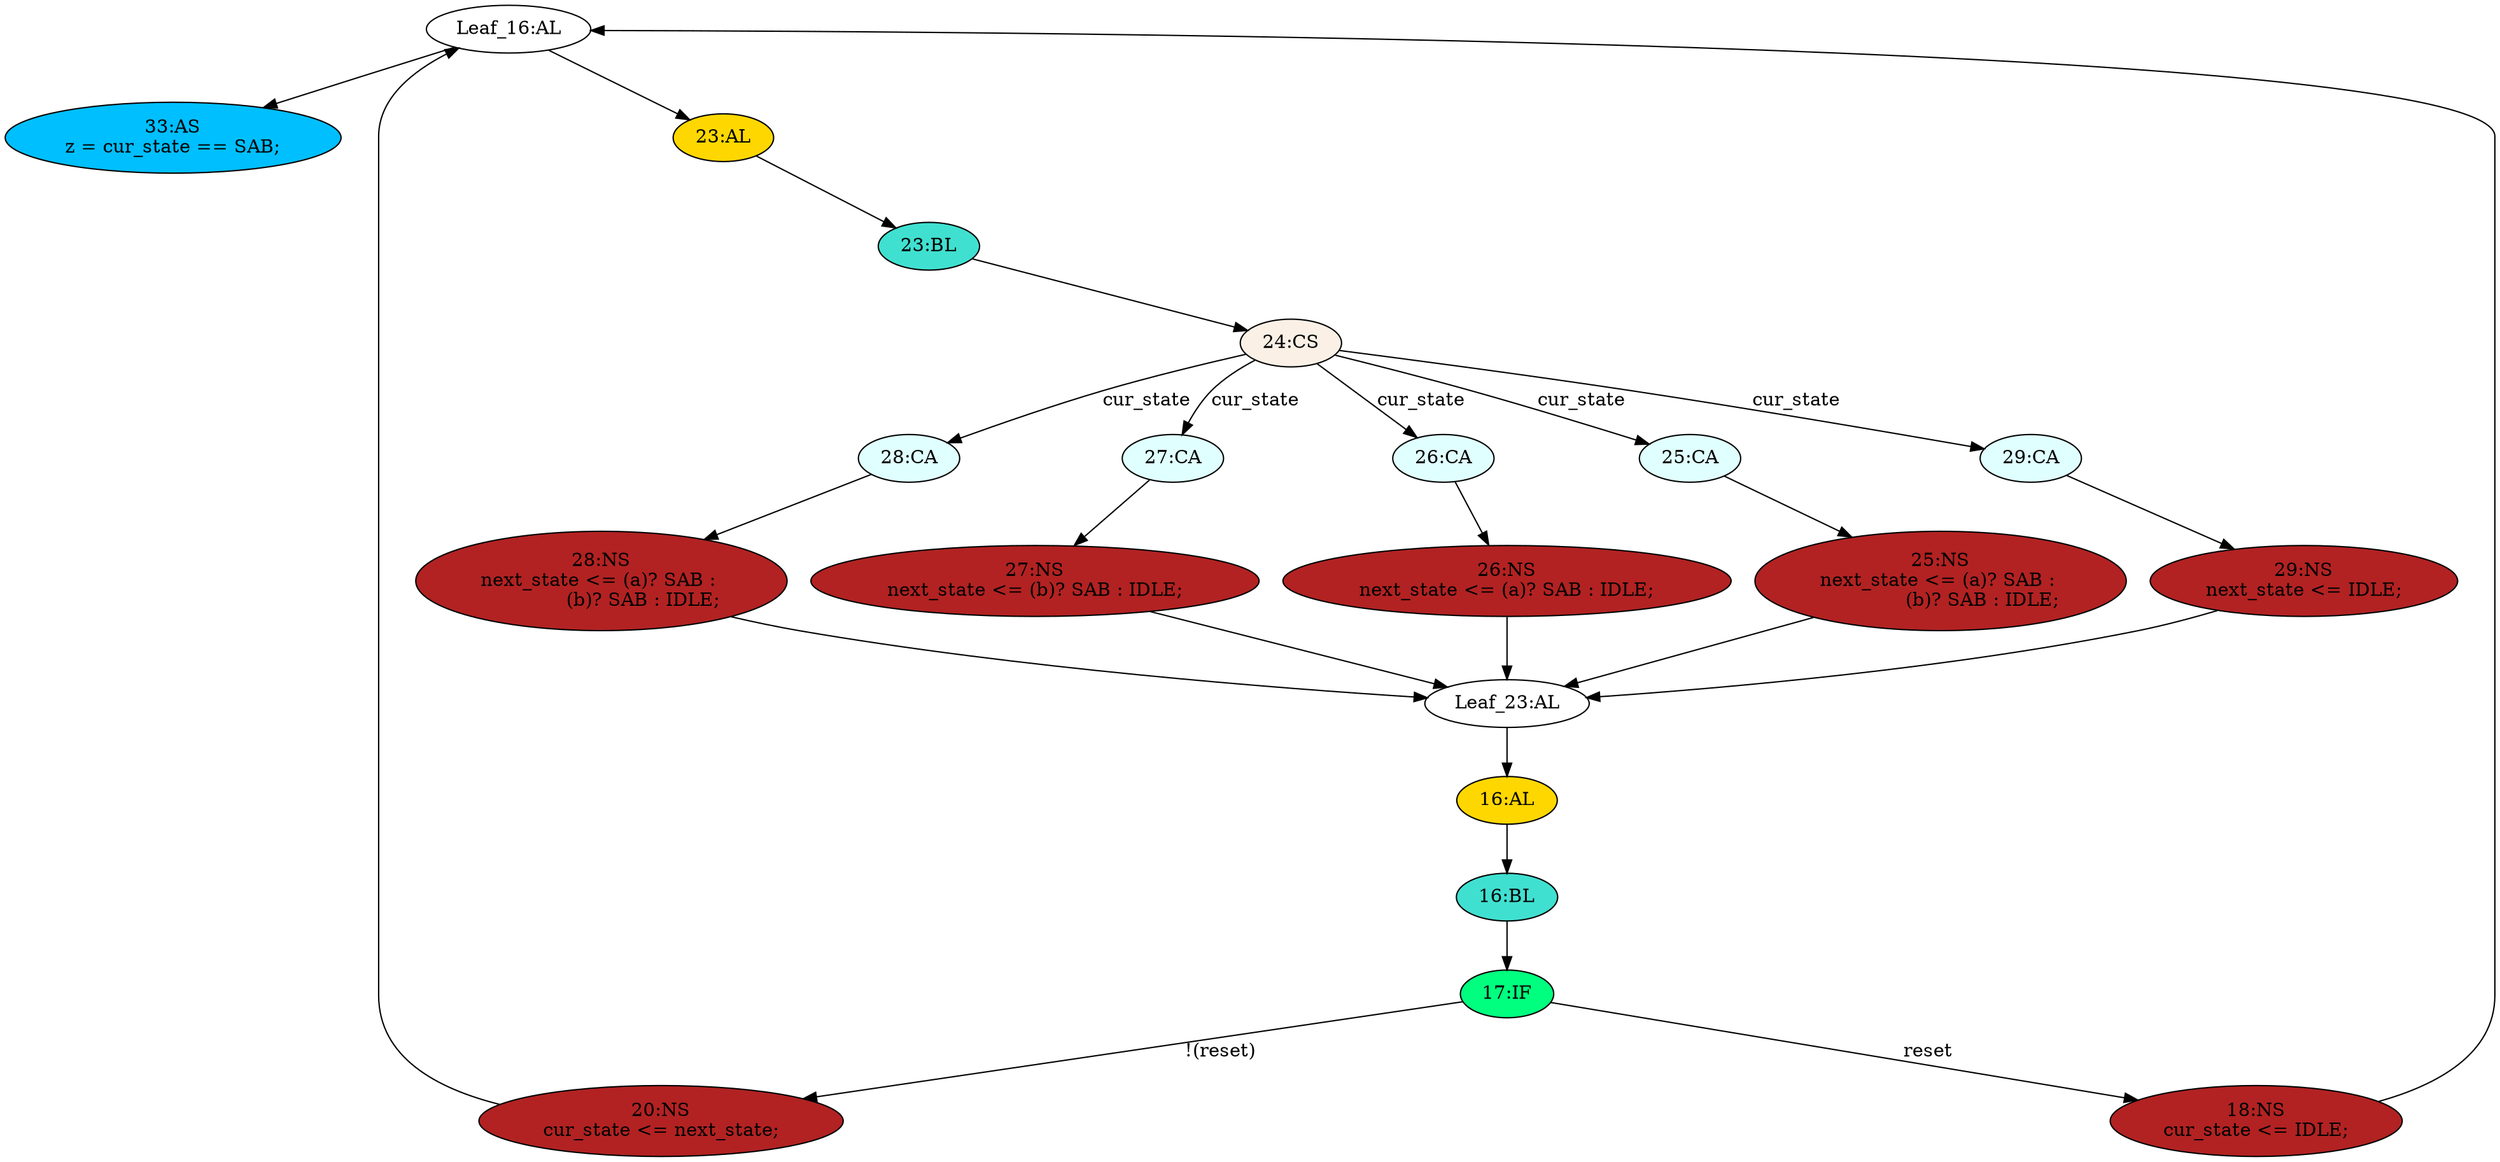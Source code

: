 strict digraph "compose( ,  )" {
	node [label="\N"];
	"Leaf_16:AL"	[def_var="['cur_state']",
		label="Leaf_16:AL"];
	"33:AS"	[ast="<pyverilog.vparser.ast.Assign object at 0x7f5d9ce58ad0>",
		def_var="['z']",
		fillcolor=deepskyblue,
		label="33:AS
z = cur_state == SAB;",
		statements="[]",
		style=filled,
		typ=Assign,
		use_var="['cur_state']"];
	"Leaf_16:AL" -> "33:AS";
	"23:AL"	[ast="<pyverilog.vparser.ast.Always object at 0x7f5d9cfbdd10>",
		clk_sens=False,
		fillcolor=gold,
		label="23:AL",
		sens="['cur_state', 'a', 'b']",
		statements="[]",
		style=filled,
		typ=Always,
		use_var="['a', 'cur_state', 'IDLE', 'b']"];
	"Leaf_16:AL" -> "23:AL";
	"24:CS"	[ast="<pyverilog.vparser.ast.CaseStatement object at 0x7f5d9ce58d50>",
		fillcolor=linen,
		label="24:CS",
		statements="[]",
		style=filled,
		typ=CaseStatement];
	"27:CA"	[ast="<pyverilog.vparser.ast.Case object at 0x7f5d9d26ad90>",
		fillcolor=lightcyan,
		label="27:CA",
		statements="[]",
		style=filled,
		typ=Case];
	"24:CS" -> "27:CA"	[cond="['cur_state']",
		label=cur_state,
		lineno=24];
	"26:CA"	[ast="<pyverilog.vparser.ast.Case object at 0x7f5d9e7bf450>",
		fillcolor=lightcyan,
		label="26:CA",
		statements="[]",
		style=filled,
		typ=Case];
	"24:CS" -> "26:CA"	[cond="['cur_state']",
		label=cur_state,
		lineno=24];
	"25:CA"	[ast="<pyverilog.vparser.ast.Case object at 0x7f5da0664190>",
		fillcolor=lightcyan,
		label="25:CA",
		statements="[]",
		style=filled,
		typ=Case];
	"24:CS" -> "25:CA"	[cond="['cur_state']",
		label=cur_state,
		lineno=24];
	"29:CA"	[ast="<pyverilog.vparser.ast.Case object at 0x7f5d9ce58b50>",
		fillcolor=lightcyan,
		label="29:CA",
		statements="[]",
		style=filled,
		typ=Case];
	"24:CS" -> "29:CA"	[cond="['cur_state']",
		label=cur_state,
		lineno=24];
	"28:CA"	[ast="<pyverilog.vparser.ast.Case object at 0x7f5d9ce58350>",
		fillcolor=lightcyan,
		label="28:CA",
		statements="[]",
		style=filled,
		typ=Case];
	"24:CS" -> "28:CA"	[cond="['cur_state']",
		label=cur_state,
		lineno=24];
	"20:NS"	[ast="<pyverilog.vparser.ast.NonblockingSubstitution object at 0x7f5d9cfb1390>",
		fillcolor=firebrick,
		label="20:NS
cur_state <= next_state;",
		statements="[<pyverilog.vparser.ast.NonblockingSubstitution object at 0x7f5d9cfb1390>]",
		style=filled,
		typ=NonblockingSubstitution];
	"20:NS" -> "Leaf_16:AL"	[cond="[]",
		lineno=None];
	"26:NS"	[ast="<pyverilog.vparser.ast.NonblockingSubstitution object at 0x7f5d9d26a250>",
		fillcolor=firebrick,
		label="26:NS
next_state <= (a)? SAB : IDLE;",
		statements="[<pyverilog.vparser.ast.NonblockingSubstitution object at 0x7f5d9d26a250>]",
		style=filled,
		typ=NonblockingSubstitution];
	"Leaf_23:AL"	[def_var="['next_state']",
		label="Leaf_23:AL"];
	"26:NS" -> "Leaf_23:AL"	[cond="[]",
		lineno=None];
	"27:NS"	[ast="<pyverilog.vparser.ast.NonblockingSubstitution object at 0x7f5d9ce58b10>",
		fillcolor=firebrick,
		label="27:NS
next_state <= (b)? SAB : IDLE;",
		statements="[<pyverilog.vparser.ast.NonblockingSubstitution object at 0x7f5d9ce58b10>]",
		style=filled,
		typ=NonblockingSubstitution];
	"27:CA" -> "27:NS"	[cond="[]",
		lineno=None];
	"17:IF"	[ast="<pyverilog.vparser.ast.IfStatement object at 0x7f5d9cf4e550>",
		fillcolor=springgreen,
		label="17:IF",
		statements="[]",
		style=filled,
		typ=IfStatement];
	"17:IF" -> "20:NS"	[cond="['reset']",
		label="!(reset)",
		lineno=17];
	"18:NS"	[ast="<pyverilog.vparser.ast.NonblockingSubstitution object at 0x7f5d9cf4ecd0>",
		fillcolor=firebrick,
		label="18:NS
cur_state <= IDLE;",
		statements="[<pyverilog.vparser.ast.NonblockingSubstitution object at 0x7f5d9cf4ecd0>]",
		style=filled,
		typ=NonblockingSubstitution];
	"17:IF" -> "18:NS"	[cond="['reset']",
		label=reset,
		lineno=17];
	"18:NS" -> "Leaf_16:AL"	[cond="[]",
		lineno=None];
	"25:NS"	[ast="<pyverilog.vparser.ast.NonblockingSubstitution object at 0x7f5d9cfa6350>",
		fillcolor=firebrick,
		label="25:NS
next_state <= (a)? SAB : 
              (b)? SAB : IDLE;",
		statements="[<pyverilog.vparser.ast.NonblockingSubstitution object at 0x7f5d9cfa6350>]",
		style=filled,
		typ=NonblockingSubstitution];
	"25:NS" -> "Leaf_23:AL"	[cond="[]",
		lineno=None];
	"23:BL"	[ast="<pyverilog.vparser.ast.Block object at 0x7f5d9d31ee10>",
		fillcolor=turquoise,
		label="23:BL",
		statements="[]",
		style=filled,
		typ=Block];
	"23:BL" -> "24:CS"	[cond="[]",
		lineno=None];
	"16:AL"	[ast="<pyverilog.vparser.ast.Always object at 0x7f5d9cfa3e10>",
		clk_sens=True,
		fillcolor=gold,
		label="16:AL",
		sens="['clk']",
		statements="[]",
		style=filled,
		typ=Always,
		use_var="['reset', 'next_state']"];
	"Leaf_23:AL" -> "16:AL";
	"28:NS"	[ast="<pyverilog.vparser.ast.NonblockingSubstitution object at 0x7f5d9ce58810>",
		fillcolor=firebrick,
		label="28:NS
next_state <= (a)? SAB : 
              (b)? SAB : IDLE;",
		statements="[<pyverilog.vparser.ast.NonblockingSubstitution object at 0x7f5d9ce58810>]",
		style=filled,
		typ=NonblockingSubstitution];
	"28:NS" -> "Leaf_23:AL"	[cond="[]",
		lineno=None];
	"16:BL"	[ast="<pyverilog.vparser.ast.Block object at 0x7f5d9cf4ee90>",
		fillcolor=turquoise,
		label="16:BL",
		statements="[]",
		style=filled,
		typ=Block];
	"16:AL" -> "16:BL"	[cond="[]",
		lineno=None];
	"29:NS"	[ast="<pyverilog.vparser.ast.NonblockingSubstitution object at 0x7f5d9ce58f10>",
		fillcolor=firebrick,
		label="29:NS
next_state <= IDLE;",
		statements="[<pyverilog.vparser.ast.NonblockingSubstitution object at 0x7f5d9ce58f10>]",
		style=filled,
		typ=NonblockingSubstitution];
	"29:NS" -> "Leaf_23:AL"	[cond="[]",
		lineno=None];
	"27:NS" -> "Leaf_23:AL"	[cond="[]",
		lineno=None];
	"26:CA" -> "26:NS"	[cond="[]",
		lineno=None];
	"25:CA" -> "25:NS"	[cond="[]",
		lineno=None];
	"23:AL" -> "23:BL"	[cond="[]",
		lineno=None];
	"29:CA" -> "29:NS"	[cond="[]",
		lineno=None];
	"28:CA" -> "28:NS"	[cond="[]",
		lineno=None];
	"16:BL" -> "17:IF"	[cond="[]",
		lineno=None];
}
